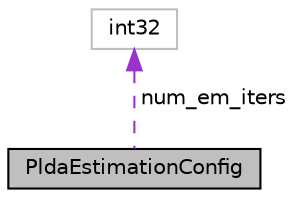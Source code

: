 digraph "PldaEstimationConfig"
{
  edge [fontname="Helvetica",fontsize="10",labelfontname="Helvetica",labelfontsize="10"];
  node [fontname="Helvetica",fontsize="10",shape=record];
  Node1 [label="PldaEstimationConfig",height=0.2,width=0.4,color="black", fillcolor="grey75", style="filled", fontcolor="black"];
  Node2 -> Node1 [dir="back",color="darkorchid3",fontsize="10",style="dashed",label=" num_em_iters" ,fontname="Helvetica"];
  Node2 [label="int32",height=0.2,width=0.4,color="grey75", fillcolor="white", style="filled"];
}
